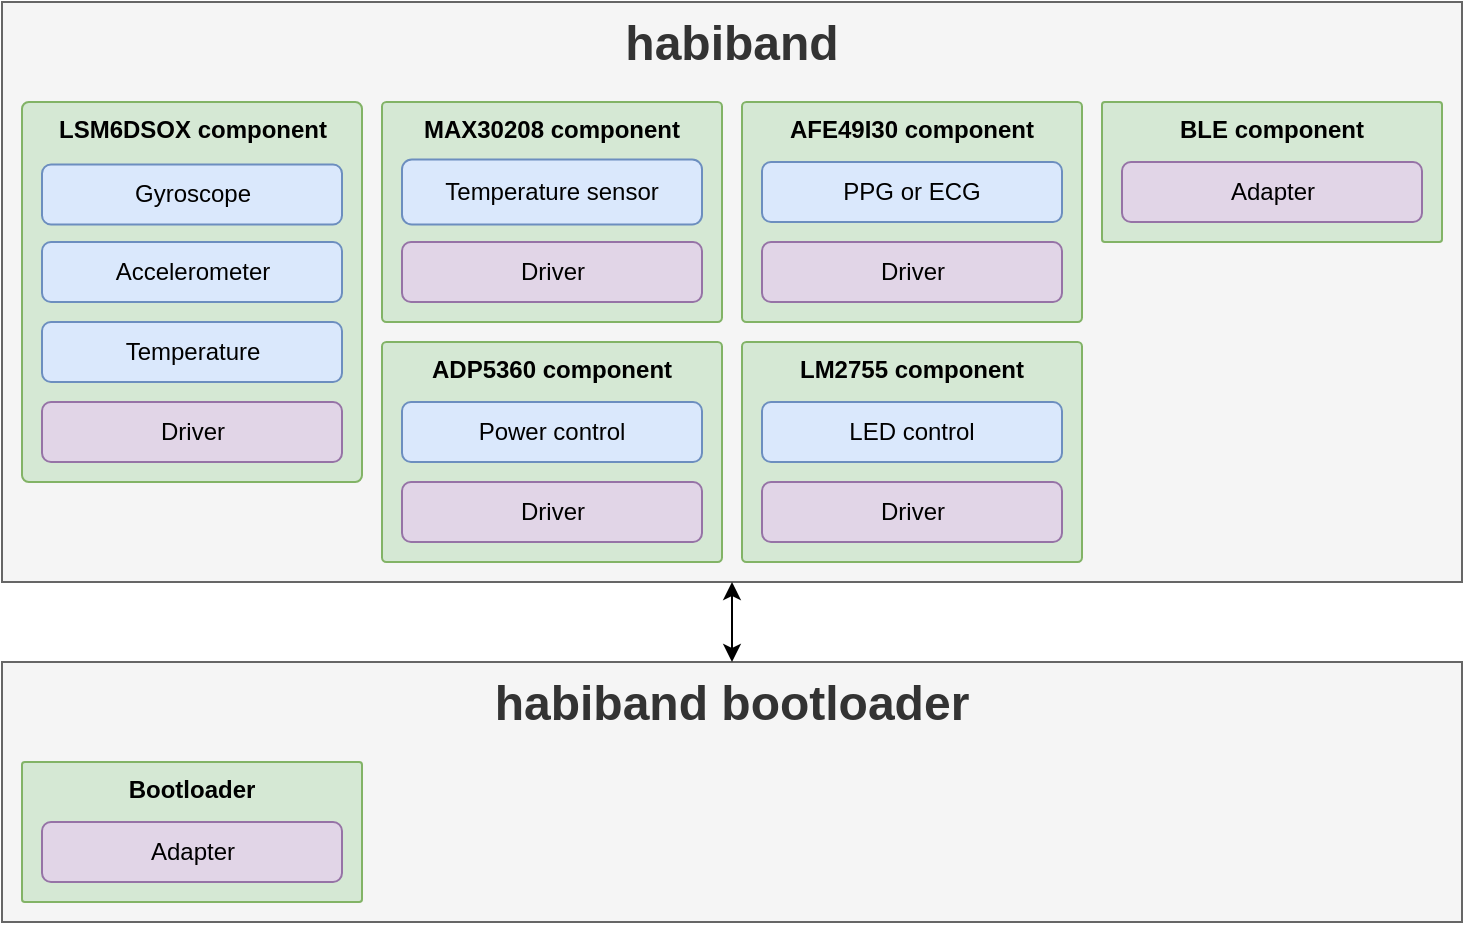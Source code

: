<mxfile version="13.9.9" type="device" pages="5"><diagram id="EQhAou_zvEscubx9BsLe" name="Inclusions"><mxGraphModel dx="1185" dy="685" grid="1" gridSize="10" guides="1" tooltips="1" connect="1" arrows="1" fold="1" page="1" pageScale="1" pageWidth="1169" pageHeight="827" math="0" shadow="0"><root><mxCell id="0"/><mxCell id="1" parent="0"/><mxCell id="TrxbAc8HEOjioNqQ_eZI-1" value="&lt;font style=&quot;font-size: 24px&quot;&gt;habiband&lt;/font&gt;" style="rounded=1;whiteSpace=wrap;html=1;verticalAlign=top;fontSize=24;fontStyle=1;fillColor=#f5f5f5;strokeColor=#666666;fontColor=#333333;arcSize=0;" parent="1" vertex="1"><mxGeometry width="730" height="290" as="geometry"/></mxCell><mxCell id="TrxbAc8HEOjioNqQ_eZI-2" value="MAX30208 component" style="rounded=1;whiteSpace=wrap;html=1;verticalAlign=top;fontStyle=1;fillColor=#d5e8d4;strokeColor=#82b366;arcSize=2;" parent="1" vertex="1"><mxGeometry x="190" y="50" width="170" height="110" as="geometry"/></mxCell><mxCell id="TrxbAc8HEOjioNqQ_eZI-3" value="LSM6DSOX component" style="rounded=1;html=1;verticalAlign=top;fontStyle=1;fillColor=#d5e8d4;strokeColor=#82b366;arcSize=2;" parent="1" vertex="1"><mxGeometry x="10" y="50" width="170" height="190" as="geometry"/></mxCell><mxCell id="TrxbAc8HEOjioNqQ_eZI-4" value="AFE49I30 component" style="rounded=1;whiteSpace=wrap;html=1;verticalAlign=top;fontStyle=1;fillColor=#d5e8d4;strokeColor=#82b366;arcSize=2;" parent="1" vertex="1"><mxGeometry x="370" y="50" width="170" height="110" as="geometry"/></mxCell><mxCell id="TrxbAc8HEOjioNqQ_eZI-5" value="ADP5360 component" style="rounded=1;whiteSpace=wrap;html=1;verticalAlign=top;fontStyle=1;fillColor=#d5e8d4;strokeColor=#82b366;arcSize=2;" parent="1" vertex="1"><mxGeometry x="190" y="170" width="170" height="110" as="geometry"/></mxCell><mxCell id="TrxbAc8HEOjioNqQ_eZI-6" value="LM2755 component" style="rounded=1;whiteSpace=wrap;html=1;verticalAlign=top;fontStyle=1;fillColor=#d5e8d4;strokeColor=#82b366;arcSize=2;" parent="1" vertex="1"><mxGeometry x="370" y="170" width="170" height="110" as="geometry"/></mxCell><mxCell id="TrxbAc8HEOjioNqQ_eZI-7" value="BLE component" style="rounded=1;whiteSpace=wrap;html=1;fontSize=12;verticalAlign=top;fontStyle=1;fillColor=#d5e8d4;strokeColor=#82b366;arcSize=2;" parent="1" vertex="1"><mxGeometry x="550" y="50" width="170" height="70" as="geometry"/></mxCell><mxCell id="TrxbAc8HEOjioNqQ_eZI-9" value="Gyroscope" style="rounded=1;html=1;fontSize=12;fillColor=#dae8fc;strokeColor=#6c8ebf;" parent="1" vertex="1"><mxGeometry x="20" y="81.25" width="150" height="30" as="geometry"/></mxCell><mxCell id="TrxbAc8HEOjioNqQ_eZI-10" value="Accelerometer" style="rounded=1;html=1;fontSize=12;fillColor=#dae8fc;strokeColor=#6c8ebf;" parent="1" vertex="1"><mxGeometry x="20" y="120" width="150" height="30" as="geometry"/></mxCell><mxCell id="TrxbAc8HEOjioNqQ_eZI-11" value="Temperature" style="rounded=1;html=1;fontSize=12;fillColor=#dae8fc;strokeColor=#6c8ebf;" parent="1" vertex="1"><mxGeometry x="20" y="160" width="150" height="30" as="geometry"/></mxCell><mxCell id="TrxbAc8HEOjioNqQ_eZI-8" value="Temperature sensor" style="rounded=1;whiteSpace=wrap;html=1;fontSize=12;horizontal=1;fillColor=#dae8fc;strokeColor=#6c8ebf;" parent="1" vertex="1"><mxGeometry x="200" y="78.75" width="150" height="32.5" as="geometry"/></mxCell><mxCell id="TrxbAc8HEOjioNqQ_eZI-12" value="Power control" style="rounded=1;whiteSpace=wrap;html=1;fontSize=12;fillColor=#dae8fc;strokeColor=#6c8ebf;" parent="1" vertex="1"><mxGeometry x="200" y="200" width="150" height="30" as="geometry"/></mxCell><mxCell id="TrxbAc8HEOjioNqQ_eZI-14" value="PPG or ECG" style="rounded=1;whiteSpace=wrap;html=1;fontSize=12;fillColor=#dae8fc;strokeColor=#6c8ebf;" parent="1" vertex="1"><mxGeometry x="380" y="80" width="150" height="30" as="geometry"/></mxCell><mxCell id="TrxbAc8HEOjioNqQ_eZI-15" value="LED control" style="rounded=1;whiteSpace=wrap;html=1;fontSize=12;fillColor=#dae8fc;strokeColor=#6c8ebf;" parent="1" vertex="1"><mxGeometry x="380" y="200" width="150" height="30" as="geometry"/></mxCell><mxCell id="BfcKoH0zEWyNZIooMWyc-3" value="&lt;font style=&quot;font-size: 24px&quot;&gt;habiband bootloader&lt;/font&gt;" style="rounded=1;whiteSpace=wrap;html=1;verticalAlign=top;fontSize=24;fontStyle=1;fillColor=#f5f5f5;strokeColor=#666666;fontColor=#333333;arcSize=0;" vertex="1" parent="1"><mxGeometry y="330" width="730" height="130" as="geometry"/></mxCell><mxCell id="BfcKoH0zEWyNZIooMWyc-4" value="Bootloader" style="rounded=1;whiteSpace=wrap;html=1;fontSize=12;verticalAlign=top;fontStyle=1;fillColor=#d5e8d4;strokeColor=#82b366;arcSize=2;" vertex="1" parent="1"><mxGeometry x="10" y="380" width="170" height="70" as="geometry"/></mxCell><mxCell id="BfcKoH0zEWyNZIooMWyc-5" value="" style="endArrow=classic;startArrow=classic;html=1;entryX=0.5;entryY=1;entryDx=0;entryDy=0;exitX=0.5;exitY=0;exitDx=0;exitDy=0;" edge="1" parent="1" source="BfcKoH0zEWyNZIooMWyc-3" target="TrxbAc8HEOjioNqQ_eZI-1"><mxGeometry width="50" height="50" relative="1" as="geometry"><mxPoint x="300" y="380" as="sourcePoint"/><mxPoint x="350" y="330" as="targetPoint"/></mxGeometry></mxCell><mxCell id="BfcKoH0zEWyNZIooMWyc-6" value="Adapter" style="rounded=1;html=1;fontSize=12;fillColor=#e1d5e7;strokeColor=#9673a6;" vertex="1" parent="1"><mxGeometry x="20" y="410" width="150" height="30" as="geometry"/></mxCell><mxCell id="BfcKoH0zEWyNZIooMWyc-7" value="Adapter" style="rounded=1;html=1;fontSize=12;fillColor=#e1d5e7;strokeColor=#9673a6;" vertex="1" parent="1"><mxGeometry x="560" y="80" width="150" height="30" as="geometry"/></mxCell><mxCell id="Qny6IBiRahMdGJeAYD3I-1" value="Driver" style="rounded=1;html=1;fontSize=12;fillColor=#e1d5e7;strokeColor=#9673a6;" vertex="1" parent="1"><mxGeometry x="20" y="200" width="150" height="30" as="geometry"/></mxCell><mxCell id="Qny6IBiRahMdGJeAYD3I-2" value="Driver" style="rounded=1;html=1;fontSize=12;fillColor=#e1d5e7;strokeColor=#9673a6;" vertex="1" parent="1"><mxGeometry x="200" y="120" width="150" height="30" as="geometry"/></mxCell><mxCell id="Qny6IBiRahMdGJeAYD3I-3" value="Driver" style="rounded=1;html=1;fontSize=12;fillColor=#e1d5e7;strokeColor=#9673a6;" vertex="1" parent="1"><mxGeometry x="200" y="240" width="150" height="30" as="geometry"/></mxCell><mxCell id="Qny6IBiRahMdGJeAYD3I-4" value="Driver" style="rounded=1;html=1;fontSize=12;fillColor=#e1d5e7;strokeColor=#9673a6;" vertex="1" parent="1"><mxGeometry x="380" y="120" width="150" height="30" as="geometry"/></mxCell><mxCell id="Qny6IBiRahMdGJeAYD3I-5" value="Driver" style="rounded=1;html=1;fontSize=12;fillColor=#e1d5e7;strokeColor=#9673a6;" vertex="1" parent="1"><mxGeometry x="380" y="240" width="150" height="30" as="geometry"/></mxCell></root></mxGraphModel></diagram><diagram id="BFEbINhPyhzCJNSYGSCu" name="Initialization"><mxGraphModel dx="981" dy="567" grid="1" gridSize="10" guides="1" tooltips="1" connect="1" arrows="1" fold="1" page="1" pageScale="1" pageWidth="1169" pageHeight="827" math="0" shadow="0"><root><mxCell id="pI5GYyRt-0rsqnEnmyeA-0"/><mxCell id="pI5GYyRt-0rsqnEnmyeA-1" parent="pI5GYyRt-0rsqnEnmyeA-0"/><mxCell id="n9nSJgkzZH6zYFyHAoz7-0" value="Habiband Componen initialization" style="rounded=1;whiteSpace=wrap;verticalAlign=top;fontSize=24;fontStyle=1;fillColor=#f5f5f5;strokeColor=#666666;fontColor=#333333;arcSize=0;" vertex="1" parent="pI5GYyRt-0rsqnEnmyeA-1"><mxGeometry width="440" height="790" as="geometry"/></mxCell><mxCell id="n9nSJgkzZH6zYFyHAoz7-1" value="Habiband Initialization&lt;div style=&quot;padding: 0px; margin: 0px; font-size: 18px;&quot;&gt;&lt;br style=&quot;padding: 0px; margin: 0px; font-size: 18px;&quot;&gt;&lt;/div&gt;" style="rounded=1;whiteSpace=wrap;html=1;verticalAlign=top;fontSize=18;fontStyle=1;fillColor=#d5e8d4;strokeColor=#82b366;arcSize=0;" vertex="1" parent="pI5GYyRt-0rsqnEnmyeA-1"><mxGeometry x="10" y="160" width="420" height="620" as="geometry"/></mxCell><mxCell id="n9nSJgkzZH6zYFyHAoz7-13" value="int HabibandComponentInit(void* parent)" style="rounded=1;whiteSpace=wrap;fontSize=12;strokeColor=#6c8ebf;fillColor=none;dashed=1;" vertex="1" parent="pI5GYyRt-0rsqnEnmyeA-1"><mxGeometry x="30" y="50" width="380" height="20" as="geometry"/></mxCell><mxCell id="n9nSJgkzZH6zYFyHAoz7-14" value="BLE Adapter initialization" style="rounded=1;whiteSpace=wrap;absoluteArcSize=0;arcSize=2;strokeWidth=1;fillColor=#d5e8d4;fontSize=18;verticalAlign=top;fontStyle=1;strokeColor=#82B366;" vertex="1" parent="pI5GYyRt-0rsqnEnmyeA-1"><mxGeometry x="10" y="80" width="420" height="70" as="geometry"/></mxCell><mxCell id="n9nSJgkzZH6zYFyHAoz7-4" value="xResult Habiband_BLEAdapterInit(HabibandT* device)" style="rounded=1;whiteSpace=wrap;fontSize=12;strokeColor=#6c8ebf;fillColor=none;dashed=1;" vertex="1" parent="pI5GYyRt-0rsqnEnmyeA-1"><mxGeometry x="30" y="120" width="380" height="20" as="geometry"/></mxCell><mxCell id="n9nSJgkzZH6zYFyHAoz7-15" value="MAX30208 Initialization" style="rounded=1;whiteSpace=wrap;absoluteArcSize=0;arcSize=2;strokeWidth=1;fillColor=#f8cecc;fontSize=16;verticalAlign=top;fontStyle=1;strokeColor=#b85450;" vertex="1" parent="pI5GYyRt-0rsqnEnmyeA-1"><mxGeometry x="20" y="230" width="400" height="100" as="geometry"/></mxCell><mxCell id="n9nSJgkzZH6zYFyHAoz7-16" value="Low-level Adapter Initialization" style="rounded=1;whiteSpace=wrap;absoluteArcSize=0;arcSize=2;strokeWidth=1;fillColor=#fff2cc;fontSize=16;verticalAlign=middle;fontStyle=0;strokeColor=#d6b656;" vertex="1" parent="pI5GYyRt-0rsqnEnmyeA-1"><mxGeometry x="30" y="260" width="380" height="30" as="geometry"/></mxCell><mxCell id="n9nSJgkzZH6zYFyHAoz7-17" value="Control Initialization" style="rounded=1;whiteSpace=wrap;absoluteArcSize=0;arcSize=2;strokeWidth=1;fillColor=#fff2cc;fontSize=16;verticalAlign=middle;fontStyle=0;strokeColor=#d6b656;" vertex="1" parent="pI5GYyRt-0rsqnEnmyeA-1"><mxGeometry x="30" y="290" width="380" height="30" as="geometry"/></mxCell><mxCell id="n9nSJgkzZH6zYFyHAoz7-18" value="xResult HabibandInit(HabibandT* device, void* parent)" style="rounded=1;whiteSpace=wrap;fontSize=12;strokeColor=#6c8ebf;fillColor=none;dashed=1;" vertex="1" parent="pI5GYyRt-0rsqnEnmyeA-1"><mxGeometry x="30" y="200" width="380" height="20" as="geometry"/></mxCell><mxCell id="n9nSJgkzZH6zYFyHAoz7-19" value="LSM6DSOX Initialization" style="rounded=1;whiteSpace=wrap;absoluteArcSize=0;arcSize=2;strokeWidth=1;fillColor=#f8cecc;fontSize=16;verticalAlign=top;fontStyle=1;strokeColor=#b85450;" vertex="1" parent="pI5GYyRt-0rsqnEnmyeA-1"><mxGeometry x="20" y="340" width="400" height="100" as="geometry"/></mxCell><mxCell id="n9nSJgkzZH6zYFyHAoz7-20" value="Low-level Adapter Initialization" style="rounded=1;whiteSpace=wrap;absoluteArcSize=0;arcSize=2;strokeWidth=1;fillColor=#fff2cc;fontSize=16;verticalAlign=middle;fontStyle=0;strokeColor=#d6b656;" vertex="1" parent="pI5GYyRt-0rsqnEnmyeA-1"><mxGeometry x="30" y="374" width="380" height="30" as="geometry"/></mxCell><mxCell id="n9nSJgkzZH6zYFyHAoz7-21" value="Control Initialization" style="rounded=1;whiteSpace=wrap;absoluteArcSize=0;arcSize=2;strokeWidth=1;fillColor=#fff2cc;fontSize=16;verticalAlign=middle;fontStyle=0;strokeColor=#d6b656;" vertex="1" parent="pI5GYyRt-0rsqnEnmyeA-1"><mxGeometry x="30" y="404" width="380" height="30" as="geometry"/></mxCell><mxCell id="n9nSJgkzZH6zYFyHAoz7-22" value="AFE49I30 Initialization" style="rounded=1;whiteSpace=wrap;absoluteArcSize=0;arcSize=2;strokeWidth=1;fillColor=#f8cecc;fontSize=16;verticalAlign=top;fontStyle=1;strokeColor=#b85450;" vertex="1" parent="pI5GYyRt-0rsqnEnmyeA-1"><mxGeometry x="20" y="450" width="400" height="100" as="geometry"/></mxCell><mxCell id="n9nSJgkzZH6zYFyHAoz7-23" value="Low-level Adapter Initialization" style="rounded=1;whiteSpace=wrap;absoluteArcSize=0;arcSize=2;strokeWidth=1;fillColor=#fff2cc;fontSize=16;verticalAlign=middle;fontStyle=0;strokeColor=#d6b656;" vertex="1" parent="pI5GYyRt-0rsqnEnmyeA-1"><mxGeometry x="30" y="480" width="380" height="30" as="geometry"/></mxCell><mxCell id="n9nSJgkzZH6zYFyHAoz7-24" value="Control Initialization" style="rounded=1;whiteSpace=wrap;absoluteArcSize=0;arcSize=2;strokeWidth=1;fillColor=#fff2cc;fontSize=16;verticalAlign=middle;fontStyle=0;strokeColor=#d6b656;" vertex="1" parent="pI5GYyRt-0rsqnEnmyeA-1"><mxGeometry x="30" y="510" width="380" height="30" as="geometry"/></mxCell><mxCell id="n9nSJgkzZH6zYFyHAoz7-25" value="ADP5360 Initialization" style="rounded=1;whiteSpace=wrap;absoluteArcSize=0;arcSize=2;strokeWidth=1;fillColor=#f8cecc;fontSize=16;verticalAlign=top;fontStyle=1;strokeColor=#b85450;" vertex="1" parent="pI5GYyRt-0rsqnEnmyeA-1"><mxGeometry x="20" y="560" width="400" height="100" as="geometry"/></mxCell><mxCell id="n9nSJgkzZH6zYFyHAoz7-26" value="Low-level Adapter Initialization" style="rounded=1;whiteSpace=wrap;absoluteArcSize=0;arcSize=2;strokeWidth=1;fillColor=#fff2cc;fontSize=16;verticalAlign=middle;fontStyle=0;strokeColor=#d6b656;" vertex="1" parent="pI5GYyRt-0rsqnEnmyeA-1"><mxGeometry x="30" y="590" width="380" height="30" as="geometry"/></mxCell><mxCell id="n9nSJgkzZH6zYFyHAoz7-27" value="Control Initialization" style="rounded=1;whiteSpace=wrap;absoluteArcSize=0;arcSize=2;strokeWidth=1;fillColor=#fff2cc;fontSize=16;verticalAlign=middle;fontStyle=0;strokeColor=#d6b656;" vertex="1" parent="pI5GYyRt-0rsqnEnmyeA-1"><mxGeometry x="30" y="620" width="380" height="30" as="geometry"/></mxCell><mxCell id="n9nSJgkzZH6zYFyHAoz7-28" value="LM2755 Initialization" style="rounded=1;whiteSpace=wrap;absoluteArcSize=0;arcSize=2;strokeWidth=1;fillColor=#f8cecc;fontSize=16;verticalAlign=top;fontStyle=1;strokeColor=#b85450;" vertex="1" parent="pI5GYyRt-0rsqnEnmyeA-1"><mxGeometry x="20" y="670" width="400" height="100" as="geometry"/></mxCell><mxCell id="n9nSJgkzZH6zYFyHAoz7-29" value="Low-level Adapter Initialization" style="rounded=1;whiteSpace=wrap;absoluteArcSize=0;arcSize=2;strokeWidth=1;fillColor=#fff2cc;fontSize=16;verticalAlign=middle;fontStyle=0;strokeColor=#d6b656;" vertex="1" parent="pI5GYyRt-0rsqnEnmyeA-1"><mxGeometry x="30" y="700" width="380" height="30" as="geometry"/></mxCell><mxCell id="n9nSJgkzZH6zYFyHAoz7-30" value="Control Initialization" style="rounded=1;whiteSpace=wrap;absoluteArcSize=0;arcSize=2;strokeWidth=1;fillColor=#fff2cc;fontSize=16;verticalAlign=middle;fontStyle=0;strokeColor=#d6b656;" vertex="1" parent="pI5GYyRt-0rsqnEnmyeA-1"><mxGeometry x="30" y="730" width="380" height="30" as="geometry"/></mxCell></root></mxGraphModel></diagram><diagram id="vYHgO2seJ-K-NGCn3DyM" name="TimeSynchronization"><mxGraphModel dx="1185" dy="685" grid="1" gridSize="10" guides="1" tooltips="1" connect="1" arrows="1" fold="1" page="1" pageScale="1" pageWidth="1169" pageHeight="827" math="0" shadow="0"><root><mxCell id="-DscDM8X-l1VCGsqnX79-0"/><mxCell id="-DscDM8X-l1VCGsqnX79-1" parent="-DscDM8X-l1VCGsqnX79-0"/><mxCell id="RZpvFIVgbc5b1sEnGKSv-17" value="Habiband Component time synchronization" style="rounded=1;whiteSpace=wrap;verticalAlign=top;fontSize=24;fontStyle=1;fillColor=#f5f5f5;strokeColor=#666666;fontColor=#333333;arcSize=0;" vertex="1" parent="-DscDM8X-l1VCGsqnX79-1"><mxGeometry width="440" height="640" as="geometry"/></mxCell><mxCell id="ITIawHDtwVVRQHieZQx2-0" value="Habiband Time synchronization&lt;div style=&quot;padding: 0px; margin: 0px; font-size: 18px;&quot;&gt;&lt;br style=&quot;padding: 0px; margin: 0px; font-size: 18px;&quot;&gt;&lt;/div&gt;" style="rounded=1;whiteSpace=wrap;html=1;verticalAlign=top;fontSize=18;fontStyle=1;strokeColor=#82b366;arcSize=0;fillColor=#d5e8d4;" vertex="1" parent="-DscDM8X-l1VCGsqnX79-1"><mxGeometry x="10" y="199" width="420" height="430" as="geometry"/></mxCell><mxCell id="_69jB_KpWGC3OLzP5Rcx-0" value="MAX30208 Time synchronization" style="rounded=1;whiteSpace=wrap;absoluteArcSize=0;arcSize=2;strokeWidth=1;fillColor=#f8cecc;fontSize=16;verticalAlign=top;fontStyle=1;strokeColor=#b85450;" vertex="1" parent="-DscDM8X-l1VCGsqnX79-1"><mxGeometry x="20" y="279" width="400" height="60" as="geometry"/></mxCell><mxCell id="_69jB_KpWGC3OLzP5Rcx-1" value="void MAX30208_TimeSynchronization(MAX30208_ControlT* device)" style="rounded=1;whiteSpace=wrap;fontSize=12;strokeColor=#6c8ebf;fillColor=none;dashed=1;" vertex="1" parent="-DscDM8X-l1VCGsqnX79-1"><mxGeometry x="25" y="309" width="390" height="22.5" as="geometry"/></mxCell><mxCell id="RZpvFIVgbc5b1sEnGKSv-0" value="void HabibandTimeSynchronization(HabibandT* device)" style="rounded=1;whiteSpace=wrap;fontSize=12;strokeColor=#6c8ebf;fillColor=none;dashed=1;" vertex="1" parent="-DscDM8X-l1VCGsqnX79-1"><mxGeometry x="40" y="239" width="360" height="30" as="geometry"/></mxCell><mxCell id="RZpvFIVgbc5b1sEnGKSv-9" value="LSM6DSOX Time synchronization" style="rounded=1;whiteSpace=wrap;absoluteArcSize=0;arcSize=2;strokeWidth=1;fillColor=#f8cecc;fontSize=16;verticalAlign=top;fontStyle=1;strokeColor=#b85450;" vertex="1" parent="-DscDM8X-l1VCGsqnX79-1"><mxGeometry x="20" y="349" width="400" height="60" as="geometry"/></mxCell><mxCell id="RZpvFIVgbc5b1sEnGKSv-10" value="void LSM6DSOX_ControlHandler(LSM6DSOX_ControlT* device)" style="rounded=1;whiteSpace=wrap;fontSize=12;strokeColor=#6c8ebf;fillColor=none;dashed=1;" vertex="1" parent="-DscDM8X-l1VCGsqnX79-1"><mxGeometry x="25" y="379" width="390" height="22.5" as="geometry"/></mxCell><mxCell id="RZpvFIVgbc5b1sEnGKSv-11" value="AFE49I30 Time synchronization" style="rounded=1;whiteSpace=wrap;absoluteArcSize=0;arcSize=2;strokeWidth=1;fillColor=#f8cecc;fontSize=16;verticalAlign=top;fontStyle=1;strokeColor=#b85450;" vertex="1" parent="-DscDM8X-l1VCGsqnX79-1"><mxGeometry x="20" y="419" width="400" height="60" as="geometry"/></mxCell><mxCell id="RZpvFIVgbc5b1sEnGKSv-12" value="void AFE49I30_ControlHandler(AFE49I30_ControlT* device)" style="rounded=1;whiteSpace=wrap;fontSize=12;strokeColor=#6c8ebf;fillColor=none;dashed=1;" vertex="1" parent="-DscDM8X-l1VCGsqnX79-1"><mxGeometry x="25" y="449" width="390" height="22.5" as="geometry"/></mxCell><mxCell id="RZpvFIVgbc5b1sEnGKSv-13" value="ADP5360 Time synchronization" style="rounded=1;whiteSpace=wrap;absoluteArcSize=0;arcSize=2;strokeWidth=1;fillColor=#f8cecc;fontSize=16;verticalAlign=top;fontStyle=1;strokeColor=#b85450;" vertex="1" parent="-DscDM8X-l1VCGsqnX79-1"><mxGeometry x="20" y="489" width="400" height="60" as="geometry"/></mxCell><mxCell id="RZpvFIVgbc5b1sEnGKSv-14" value="void ADP5360_ControlHandler(ADP5360_ControlT* device)" style="rounded=1;whiteSpace=wrap;fontSize=12;strokeColor=#6c8ebf;fillColor=none;dashed=1;" vertex="1" parent="-DscDM8X-l1VCGsqnX79-1"><mxGeometry x="25" y="519" width="390" height="22.5" as="geometry"/></mxCell><mxCell id="RZpvFIVgbc5b1sEnGKSv-15" value="LM2755 Time synchronization" style="rounded=1;whiteSpace=wrap;absoluteArcSize=0;arcSize=2;strokeWidth=1;fillColor=#f8cecc;fontSize=16;verticalAlign=top;fontStyle=1;strokeColor=#b85450;" vertex="1" parent="-DscDM8X-l1VCGsqnX79-1"><mxGeometry x="20" y="559" width="400" height="60" as="geometry"/></mxCell><mxCell id="RZpvFIVgbc5b1sEnGKSv-16" value="void LM2755_ControlHandler(LM2755_ControlT* device)" style="rounded=1;whiteSpace=wrap;fontSize=12;strokeColor=#6c8ebf;fillColor=none;dashed=1;" vertex="1" parent="-DscDM8X-l1VCGsqnX79-1"><mxGeometry x="25" y="589" width="390" height="22.5" as="geometry"/></mxCell><mxCell id="RZpvFIVgbc5b1sEnGKSv-18" value="HabibandComponentTimeSynchronization()" style="rounded=1;whiteSpace=wrap;fontSize=12;strokeColor=#6c8ebf;fillColor=none;dashed=1;" vertex="1" parent="-DscDM8X-l1VCGsqnX79-1"><mxGeometry x="40" y="71" width="360" height="30" as="geometry"/></mxCell><mxCell id="q3fXWmvm7zLrZZdMSO0a-0" value="Habiband Bootloader Time synchronization&#10;" style="rounded=1;whiteSpace=wrap;verticalAlign=top;fontSize=18;fontStyle=1;strokeColor=#82b366;arcSize=0;fillColor=#d5e8d4;" vertex="1" parent="-DscDM8X-l1VCGsqnX79-1"><mxGeometry x="10" y="110" width="420" height="80" as="geometry"/></mxCell><mxCell id="q3fXWmvm7zLrZZdMSO0a-1" value="void HabibandBootloaderTimeSynchronization()" style="rounded=1;whiteSpace=wrap;fontSize=12;strokeColor=#6c8ebf;fillColor=none;dashed=1;" vertex="1" parent="-DscDM8X-l1VCGsqnX79-1"><mxGeometry x="40" y="150" width="360" height="30" as="geometry"/></mxCell></root></mxGraphModel></diagram><diagram id="N70ODrt7mdhacHgxSZB0" name="Handler"><mxGraphModel dx="981" dy="567" grid="1" gridSize="10" guides="1" tooltips="1" connect="1" arrows="1" fold="1" page="1" pageScale="1" pageWidth="1169" pageHeight="827" math="0" shadow="0"><root><mxCell id="Uj33kiXVQZHujVarAq8T-0"/><mxCell id="Uj33kiXVQZHujVarAq8T-1" parent="Uj33kiXVQZHujVarAq8T-0"/><mxCell id="O2qgrwM-RpmkmSRJ2ljx-0" value="Habiband Component handler" style="rounded=1;whiteSpace=wrap;verticalAlign=top;fontSize=24;fontStyle=1;fillColor=#f5f5f5;strokeColor=#666666;fontColor=#333333;arcSize=0;" vertex="1" parent="Uj33kiXVQZHujVarAq8T-1"><mxGeometry width="440" height="690" as="geometry"/></mxCell><mxCell id="O2qgrwM-RpmkmSRJ2ljx-1" value="Habiband Handler&lt;div style=&quot;padding: 0px; margin: 0px; font-size: 18px;&quot;&gt;&lt;br style=&quot;padding: 0px; margin: 0px; font-size: 18px;&quot;&gt;&lt;/div&gt;" style="rounded=1;whiteSpace=wrap;html=1;verticalAlign=top;fontSize=18;fontStyle=1;fillColor=#d5e8d4;strokeColor=#82b366;arcSize=0;" vertex="1" parent="Uj33kiXVQZHujVarAq8T-1"><mxGeometry x="10" y="180" width="420" height="500" as="geometry"/></mxCell><mxCell id="O2qgrwM-RpmkmSRJ2ljx-2" value="MAX30208 Handler" style="rounded=1;whiteSpace=wrap;absoluteArcSize=0;arcSize=2;strokeWidth=1;fillColor=#f8cecc;fontSize=16;verticalAlign=top;fontStyle=1;strokeColor=#b85450;" vertex="1" parent="Uj33kiXVQZHujVarAq8T-1"><mxGeometry x="20" y="260" width="400" height="60" as="geometry"/></mxCell><mxCell id="O2qgrwM-RpmkmSRJ2ljx-3" value="void MAX30208_ControlHandler(MAX30208_ControlT* device)" style="rounded=1;whiteSpace=wrap;fontSize=12;strokeColor=#6c8ebf;fillColor=none;dashed=1;" vertex="1" parent="Uj33kiXVQZHujVarAq8T-1"><mxGeometry x="25" y="290" width="390" height="22.5" as="geometry"/></mxCell><mxCell id="O2qgrwM-RpmkmSRJ2ljx-4" value="void HabibandControlHandler(HabibandT* device)" style="rounded=1;whiteSpace=wrap;fontSize=12;strokeColor=#6c8ebf;fillColor=none;dashed=1;" vertex="1" parent="Uj33kiXVQZHujVarAq8T-1"><mxGeometry x="40" y="220" width="360" height="30" as="geometry"/></mxCell><mxCell id="O2qgrwM-RpmkmSRJ2ljx-5" value="LSM6DSOX Handler" style="rounded=1;whiteSpace=wrap;absoluteArcSize=0;arcSize=2;strokeWidth=1;fillColor=#f8cecc;fontSize=16;verticalAlign=top;fontStyle=1;strokeColor=#b85450;" vertex="1" parent="Uj33kiXVQZHujVarAq8T-1"><mxGeometry x="20" y="330" width="400" height="60" as="geometry"/></mxCell><mxCell id="O2qgrwM-RpmkmSRJ2ljx-6" value="void LSM6DSOX_ControlHandler(LSM6DSOX_ControlT* device)" style="rounded=1;whiteSpace=wrap;fontSize=12;strokeColor=#6c8ebf;fillColor=none;dashed=1;" vertex="1" parent="Uj33kiXVQZHujVarAq8T-1"><mxGeometry x="25" y="360" width="390" height="22.5" as="geometry"/></mxCell><mxCell id="O2qgrwM-RpmkmSRJ2ljx-7" value="AFE49I30 Handler" style="rounded=1;whiteSpace=wrap;absoluteArcSize=0;arcSize=2;strokeWidth=1;fillColor=#f8cecc;fontSize=16;verticalAlign=top;fontStyle=1;strokeColor=#b85450;" vertex="1" parent="Uj33kiXVQZHujVarAq8T-1"><mxGeometry x="20" y="400" width="400" height="60" as="geometry"/></mxCell><mxCell id="O2qgrwM-RpmkmSRJ2ljx-8" value="void AFE49I30_ControlHandler(AFE49I30_ControlT* device)" style="rounded=1;whiteSpace=wrap;fontSize=12;strokeColor=#6c8ebf;fillColor=none;dashed=1;" vertex="1" parent="Uj33kiXVQZHujVarAq8T-1"><mxGeometry x="25" y="430" width="390" height="22.5" as="geometry"/></mxCell><mxCell id="O2qgrwM-RpmkmSRJ2ljx-9" value="ADP5360 Handler" style="rounded=1;whiteSpace=wrap;absoluteArcSize=0;arcSize=2;strokeWidth=1;fillColor=#f8cecc;fontSize=16;verticalAlign=top;fontStyle=1;strokeColor=#b85450;" vertex="1" parent="Uj33kiXVQZHujVarAq8T-1"><mxGeometry x="20" y="470" width="400" height="60" as="geometry"/></mxCell><mxCell id="O2qgrwM-RpmkmSRJ2ljx-10" value="void ADP5360_ControlHandler(ADP5360_ControlT* device)" style="rounded=1;whiteSpace=wrap;fontSize=12;strokeColor=#6c8ebf;fillColor=none;dashed=1;" vertex="1" parent="Uj33kiXVQZHujVarAq8T-1"><mxGeometry x="25" y="500" width="390" height="22.5" as="geometry"/></mxCell><mxCell id="O2qgrwM-RpmkmSRJ2ljx-11" value="LM2755 Handler" style="rounded=1;whiteSpace=wrap;absoluteArcSize=0;arcSize=2;strokeWidth=1;fillColor=#f8cecc;fontSize=16;verticalAlign=top;fontStyle=1;strokeColor=#b85450;" vertex="1" parent="Uj33kiXVQZHujVarAq8T-1"><mxGeometry x="20" y="540" width="400" height="60" as="geometry"/></mxCell><mxCell id="O2qgrwM-RpmkmSRJ2ljx-12" value="void LM2755_ControlHandler(LM2755_ControlT* device)" style="rounded=1;whiteSpace=wrap;fontSize=12;strokeColor=#6c8ebf;fillColor=none;dashed=1;" vertex="1" parent="Uj33kiXVQZHujVarAq8T-1"><mxGeometry x="25" y="570" width="390" height="22.5" as="geometry"/></mxCell><mxCell id="O2qgrwM-RpmkmSRJ2ljx-13" value="void HabibandComponentHandler()" style="rounded=1;whiteSpace=wrap;fontSize=12;strokeColor=#6c8ebf;fillColor=none;dashed=1;" vertex="1" parent="Uj33kiXVQZHujVarAq8T-1"><mxGeometry x="40" y="50" width="360" height="30" as="geometry"/></mxCell><mxCell id="O2qgrwM-RpmkmSRJ2ljx-14" value="BLE Handler" style="rounded=1;whiteSpace=wrap;absoluteArcSize=0;arcSize=2;strokeWidth=1;fillColor=#f8cecc;fontSize=16;verticalAlign=top;fontStyle=1;strokeColor=#b85450;" vertex="1" parent="Uj33kiXVQZHujVarAq8T-1"><mxGeometry x="20" y="610" width="400" height="60" as="geometry"/></mxCell><mxCell id="O2qgrwM-RpmkmSRJ2ljx-15" value="void HabibandBLEHandler(HabibandT* device)" style="rounded=1;whiteSpace=wrap;fontSize=12;strokeColor=#6c8ebf;fillColor=none;dashed=1;" vertex="1" parent="Uj33kiXVQZHujVarAq8T-1"><mxGeometry x="25" y="640" width="390" height="22.5" as="geometry"/></mxCell><mxCell id="qFiJj5eZJCWXtVPERVGV-0" value="Habiband Bootloader Handler&#10;" style="rounded=1;whiteSpace=wrap;verticalAlign=top;fontSize=18;fontStyle=1;strokeColor=#82b366;arcSize=0;fillColor=#d5e8d4;" vertex="1" parent="Uj33kiXVQZHujVarAq8T-1"><mxGeometry x="10" y="90" width="420" height="80" as="geometry"/></mxCell><mxCell id="qFiJj5eZJCWXtVPERVGV-1" value="void HabibandBootloaderHandler()" style="rounded=1;whiteSpace=wrap;fontSize=12;strokeColor=#6c8ebf;fillColor=none;dashed=1;" vertex="1" parent="Uj33kiXVQZHujVarAq8T-1"><mxGeometry x="40" y="130" width="360" height="30" as="geometry"/></mxCell></root></mxGraphModel></diagram><diagram id="yYXvWDxNJOwmQidebF7R" name="Initialization 1"><mxGraphModel dx="1422" dy="822" grid="1" gridSize="10" guides="1" tooltips="1" connect="1" arrows="1" fold="1" page="1" pageScale="1" pageWidth="1169" pageHeight="827" math="0" shadow="0"><root><mxCell id="-fupUcQW7g4_xJBtgpxn-0"/><mxCell id="-fupUcQW7g4_xJBtgpxn-1" parent="-fupUcQW7g4_xJBtgpxn-0"/><mxCell id="8qP7MNG72ZWrKbyeq5z4-0" value="&lt;b&gt;&lt;i&gt;STM32WB55&lt;/i&gt;&lt;/b&gt;" style="rounded=1;whiteSpace=wrap;html=1;labelBackgroundColor=none;strokeColor=#000000;fontSize=24;arcSize=1;verticalAlign=top;fontStyle=4" vertex="1" parent="-fupUcQW7g4_xJBtgpxn-1"><mxGeometry x="40" y="75" width="1110" height="1560" as="geometry"/></mxCell><mxCell id="8qP7MNG72ZWrKbyeq5z4-1" value="&lt;font style=&quot;font-size: 24px;&quot;&gt;habiband component&lt;/font&gt;" style="rounded=1;whiteSpace=wrap;html=1;verticalAlign=top;fontSize=24;fontStyle=1;fillColor=#f5f5f5;strokeColor=#666666;fontColor=#333333;arcSize=1;" vertex="1" parent="-fupUcQW7g4_xJBtgpxn-1"><mxGeometry x="60" y="150" width="1070" height="1100" as="geometry"/></mxCell><mxCell id="8qP7MNG72ZWrKbyeq5z4-2" value="Habiband Init" style="rounded=1;whiteSpace=wrap;html=1;fontSize=18;direction=east;verticalAlign=top;fontStyle=3;labelBackgroundColor=none;fillColor=#d5e8d4;strokeColor=#82b366;arcSize=6;" vertex="1" parent="-fupUcQW7g4_xJBtgpxn-1"><mxGeometry x="690" y="200" width="110" height="1010" as="geometry"/></mxCell><mxCell id="8qP7MNG72ZWrKbyeq5z4-3" value="&lt;font style=&quot;font-size: 20px;&quot;&gt;STM32CubeMx project&lt;/font&gt;" style="rounded=1;whiteSpace=wrap;html=1;verticalAlign=bottom;fontSize=20;fontStyle=1;fillColor=#f5f5f5;strokeColor=#666666;fontColor=#333333;arcSize=3;" vertex="1" parent="-fupUcQW7g4_xJBtgpxn-1"><mxGeometry x="60" y="1270" width="770" height="350" as="geometry"/></mxCell><mxCell id="8qP7MNG72ZWrKbyeq5z4-4" value="main.c" style="rounded=1;whiteSpace=wrap;html=1;verticalAlign=bottom;fontSize=20;arcSize=6;fillColor=#d5e8d4;strokeColor=#82b366;align=left;spacingLeft=10;" vertex="1" parent="-fupUcQW7g4_xJBtgpxn-1"><mxGeometry x="70" y="1290" width="750" height="240" as="geometry"/></mxCell><mxCell id="8qP7MNG72ZWrKbyeq5z4-5" value="main()" style="rounded=1;whiteSpace=wrap;html=1;labelBackgroundColor=none;strokeColor=#9673a6;fillColor=#e1d5e7;fontSize=16;verticalAlign=bottom;align=left;spacingLeft=10;arcSize=6;" vertex="1" parent="-fupUcQW7g4_xJBtgpxn-1"><mxGeometry x="80" y="1310" width="730" height="140" as="geometry"/></mxCell><mxCell id="8qP7MNG72ZWrKbyeq5z4-6" value="stm32wbxx_it.c (IRQ)" style="rounded=1;whiteSpace=wrap;html=1;fontSize=20;verticalAlign=middle;arcSize=6;fillColor=#d5e8d4;strokeColor=#82b366;" vertex="1" parent="-fupUcQW7g4_xJBtgpxn-1"><mxGeometry x="260" y="1280" width="160" height="270" as="geometry"/></mxCell><mxCell id="8qP7MNG72ZWrKbyeq5z4-7" value="" style="verticalLabelPosition=bottom;verticalAlign=top;html=1;shape=mxgraph.basic.patternFillRect;fillStyle=diagRev;step=5;fillStrokeWidth=0.2;fillStrokeColor=#B85450;fontSize=18;fillColor=#f8cecc;strokeColor=#b85450;" vertex="1" parent="-fupUcQW7g4_xJBtgpxn-1"><mxGeometry x="270" y="1330" width="140" height="40" as="geometry"/></mxCell><mxCell id="8qP7MNG72ZWrKbyeq5z4-8" value="STM32_WPAN&lt;br&gt;custom_app.c&lt;br&gt;custom_stm.c" style="rounded=1;whiteSpace=wrap;html=1;fontSize=20;verticalAlign=middle;arcSize=6;fillColor=#d5e8d4;strokeColor=#82b366;" vertex="1" parent="-fupUcQW7g4_xJBtgpxn-1"><mxGeometry x="460" y="1280" width="180" height="270" as="geometry"/></mxCell><mxCell id="8qP7MNG72ZWrKbyeq5z4-9" value="" style="verticalLabelPosition=bottom;verticalAlign=top;html=1;shape=mxgraph.basic.patternFillRect;fillStyle=diagRev;step=5;fillStrokeWidth=0.2;fillStrokeColor=#B85450;fontSize=18;fillColor=#f8cecc;strokeColor=#b85450;" vertex="1" parent="-fupUcQW7g4_xJBtgpxn-1"><mxGeometry x="480" y="1330" width="140" height="40" as="geometry"/></mxCell><mxCell id="8qP7MNG72ZWrKbyeq5z4-10" value="Components time synchronization" style="rounded=1;whiteSpace=wrap;html=1;fontSize=16;fillColor=#fff2cc;strokeColor=#d6b656;arcSize=6;" vertex="1" parent="-fupUcQW7g4_xJBtgpxn-1"><mxGeometry x="280" y="1200" width="120" height="160" as="geometry"/></mxCell><mxCell id="8qP7MNG72ZWrKbyeq5z4-11" value="" style="verticalLabelPosition=bottom;verticalAlign=top;html=1;shape=mxgraph.basic.patternFillRect;fillStyle=diagRev;step=5;fillStrokeWidth=0.2;fillStrokeColor=#B85450;fontSize=18;fillColor=#f8cecc;strokeColor=#b85450;" vertex="1" parent="-fupUcQW7g4_xJBtgpxn-1"><mxGeometry x="685" y="1330" width="120" height="40" as="geometry"/></mxCell><mxCell id="8qP7MNG72ZWrKbyeq5z4-12" value="supercycle" style="rounded=1;whiteSpace=wrap;html=1;labelBackgroundColor=none;strokeColor=#9673a6;fillColor=#e1d5e7;fontSize=16;align=center;verticalAlign=bottom;arcSize=6;" vertex="1" parent="-fupUcQW7g4_xJBtgpxn-1"><mxGeometry x="100" y="1320" width="150" height="80" as="geometry"/></mxCell><mxCell id="8qP7MNG72ZWrKbyeq5z4-13" value="" style="verticalLabelPosition=bottom;verticalAlign=top;html=1;shape=mxgraph.basic.patternFillRect;fillStyle=diagRev;step=5;fillStrokeWidth=0.2;fillStrokeColor=#B85450;fontSize=18;fillColor=#f8cecc;strokeColor=#b85450;" vertex="1" parent="-fupUcQW7g4_xJBtgpxn-1"><mxGeometry x="110" y="1330" width="130" height="40" as="geometry"/></mxCell><mxCell id="8qP7MNG72ZWrKbyeq5z4-14" value="Components Handler" style="rounded=1;whiteSpace=wrap;html=1;fontSize=16;fillColor=#fff2cc;strokeColor=#d6b656;arcSize=6;" vertex="1" parent="-fupUcQW7g4_xJBtgpxn-1"><mxGeometry x="120" y="1200" width="110" height="160" as="geometry"/></mxCell><mxCell id="8qP7MNG72ZWrKbyeq5z4-15" value="Components Init" style="rounded=1;whiteSpace=wrap;html=1;fontSize=16;fillColor=#fff2cc;strokeColor=#d6b656;arcSize=6;" vertex="1" parent="-fupUcQW7g4_xJBtgpxn-1"><mxGeometry x="690" y="1200" width="110" height="160" as="geometry"/></mxCell><mxCell id="8qP7MNG72ZWrKbyeq5z4-16" value="" style="verticalLabelPosition=bottom;verticalAlign=top;html=1;shape=mxgraph.basic.patternFillRect;fillStyle=diagRev;step=5;fillStrokeWidth=0.2;fillStrokeColor=#B85450;fontSize=18;fillColor=#f8cecc;strokeColor=#b85450;" vertex="1" parent="-fupUcQW7g4_xJBtgpxn-1"><mxGeometry x="130" y="1170" width="90" height="30" as="geometry"/></mxCell><mxCell id="8qP7MNG72ZWrKbyeq5z4-17" value="" style="verticalLabelPosition=bottom;verticalAlign=top;html=1;shape=mxgraph.basic.patternFillRect;fillStyle=diagRev;step=5;fillStrokeWidth=0.2;fillStrokeColor=#B85450;fontSize=18;fillColor=#f8cecc;strokeColor=#b85450;" vertex="1" parent="-fupUcQW7g4_xJBtgpxn-1"><mxGeometry x="290" y="1180" width="100" height="20" as="geometry"/></mxCell><mxCell id="8qP7MNG72ZWrKbyeq5z4-18" value="" style="verticalLabelPosition=bottom;verticalAlign=top;html=1;shape=mxgraph.basic.patternFillRect;fillStyle=diagRev;step=5;fillStrokeWidth=0.2;fillStrokeColor=#B85450;fontSize=18;fillColor=#f8cecc;strokeColor=#b85450;" vertex="1" parent="-fupUcQW7g4_xJBtgpxn-1"><mxGeometry x="700" y="1180" width="90" height="20" as="geometry"/></mxCell><mxCell id="8qP7MNG72ZWrKbyeq5z4-19" value="Components" style="rounded=1;whiteSpace=wrap;html=1;fontSize=18;direction=east;verticalAlign=top;fontStyle=3;labelBackgroundColor=none;strokeColor=#82b366;arcSize=3;fillColor=#B9E0A5;" vertex="1" parent="-fupUcQW7g4_xJBtgpxn-1"><mxGeometry x="440" y="200" width="220" height="990" as="geometry"/></mxCell><mxCell id="8qP7MNG72ZWrKbyeq5z4-20" value="&lt;span style=&quot;font-size: 16px&quot;&gt;Habiband Time Synchronization&lt;/span&gt;" style="rounded=1;html=1;fontSize=18;whiteSpace=wrap;fontStyle=3;verticalAlign=top;fillColor=#d5e8d4;strokeColor=#82b366;arcSize=6;" vertex="1" parent="-fupUcQW7g4_xJBtgpxn-1"><mxGeometry x="260" y="200" width="160" height="990" as="geometry"/></mxCell><mxCell id="8qP7MNG72ZWrKbyeq5z4-21" value="Habiband Control Handler" style="rounded=1;whiteSpace=wrap;html=1;fontSize=18;direction=east;verticalAlign=top;fontStyle=3;labelBackgroundColor=none;fillColor=#d5e8d4;strokeColor=#82b366;arcSize=6;" vertex="1" parent="-fupUcQW7g4_xJBtgpxn-1"><mxGeometry x="100" y="200" width="140" height="990" as="geometry"/></mxCell><mxCell id="8qP7MNG72ZWrKbyeq5z4-22" value="MAX30208 component" style="rounded=1;whiteSpace=wrap;html=1;verticalAlign=top;fontStyle=1;fillColor=#d5e8d4;strokeColor=#82b366;arcSize=6;" vertex="1" parent="-fupUcQW7g4_xJBtgpxn-1"><mxGeometry x="450" y="410" width="200" height="110" as="geometry"/></mxCell><mxCell id="8qP7MNG72ZWrKbyeq5z4-23" value="LSM6DSOX component" style="rounded=1;html=1;verticalAlign=top;fontStyle=1;fillColor=#d5e8d4;strokeColor=#82b366;arcSize=6;" vertex="1" parent="-fupUcQW7g4_xJBtgpxn-1"><mxGeometry x="450" y="230" width="200" height="170" as="geometry"/></mxCell><mxCell id="8qP7MNG72ZWrKbyeq5z4-24" value="AFE49I30 component" style="rounded=1;whiteSpace=wrap;html=1;verticalAlign=top;fontStyle=1;fillColor=#d5e8d4;strokeColor=#82b366;arcSize=6;" vertex="1" parent="-fupUcQW7g4_xJBtgpxn-1"><mxGeometry x="450" y="650" width="200" height="110" as="geometry"/></mxCell><mxCell id="8qP7MNG72ZWrKbyeq5z4-25" value="ADP5360 component" style="rounded=1;whiteSpace=wrap;html=1;verticalAlign=top;fontStyle=1;fillColor=#d5e8d4;strokeColor=#82b366;arcSize=6;" vertex="1" parent="-fupUcQW7g4_xJBtgpxn-1"><mxGeometry x="450" y="530" width="200" height="110" as="geometry"/></mxCell><mxCell id="8qP7MNG72ZWrKbyeq5z4-26" value="LM2755 component" style="rounded=1;whiteSpace=wrap;html=1;verticalAlign=top;fontStyle=1;fillColor=#d5e8d4;strokeColor=#82b366;arcSize=6;" vertex="1" parent="-fupUcQW7g4_xJBtgpxn-1"><mxGeometry x="450" y="770" width="200" height="110" as="geometry"/></mxCell><mxCell id="8qP7MNG72ZWrKbyeq5z4-27" value="BLE component" style="rounded=1;whiteSpace=wrap;html=1;fontSize=12;verticalAlign=top;fontStyle=1;fillColor=#d5e8d4;strokeColor=#82b366;arcSize=6;" vertex="1" parent="-fupUcQW7g4_xJBtgpxn-1"><mxGeometry x="450" y="1050" width="200" height="120" as="geometry"/></mxCell><mxCell id="8qP7MNG72ZWrKbyeq5z4-28" value="&lt;b&gt;low level adapter&lt;br&gt;&lt;/b&gt;LSM6DSOX_Adapter.c" style="rounded=1;whiteSpace=wrap;html=1;labelBackgroundColor=none;strokeColor=#0e8088;fontSize=16;fillColor=#b0e3e6;verticalAlign=top;arcSize=6;" vertex="1" parent="-fupUcQW7g4_xJBtgpxn-1"><mxGeometry x="840" y="230" width="260" height="170" as="geometry"/></mxCell><mxCell id="8qP7MNG72ZWrKbyeq5z4-29" value="Gyroscope" style="rounded=1;html=1;fontSize=12;fillColor=#dae8fc;strokeColor=#6c8ebf;" vertex="1" parent="-fupUcQW7g4_xJBtgpxn-1"><mxGeometry x="490" y="265" width="120" height="30" as="geometry"/></mxCell><mxCell id="8qP7MNG72ZWrKbyeq5z4-30" value="Accelerometer" style="rounded=1;html=1;fontSize=12;fillColor=#dae8fc;strokeColor=#6c8ebf;" vertex="1" parent="-fupUcQW7g4_xJBtgpxn-1"><mxGeometry x="490" y="310" width="120" height="30" as="geometry"/></mxCell><mxCell id="8qP7MNG72ZWrKbyeq5z4-31" value="Temperature" style="rounded=1;html=1;fontSize=12;fillColor=#dae8fc;strokeColor=#6c8ebf;" vertex="1" parent="-fupUcQW7g4_xJBtgpxn-1"><mxGeometry x="490" y="355" width="120" height="30" as="geometry"/></mxCell><mxCell id="8qP7MNG72ZWrKbyeq5z4-32" value="Temperature sensor" style="rounded=1;whiteSpace=wrap;html=1;fontSize=12;horizontal=1;fillColor=#dae8fc;strokeColor=#6c8ebf;" vertex="1" parent="-fupUcQW7g4_xJBtgpxn-1"><mxGeometry x="490" y="458.75" width="120" height="32.5" as="geometry"/></mxCell><mxCell id="8qP7MNG72ZWrKbyeq5z4-33" value="&lt;b&gt;low level adapter&lt;/b&gt;&lt;br&gt;MAX30208_Adapter.c" style="rounded=1;whiteSpace=wrap;html=1;labelBackgroundColor=none;strokeColor=#0e8088;fontSize=16;fillColor=#b0e3e6;verticalAlign=top;arcSize=6;" vertex="1" parent="-fupUcQW7g4_xJBtgpxn-1"><mxGeometry x="840" y="410" width="260" height="110" as="geometry"/></mxCell><mxCell id="8qP7MNG72ZWrKbyeq5z4-34" value="&lt;b&gt;low level adapter&lt;/b&gt;&lt;br&gt;ADP5360_Adapter.c" style="rounded=1;whiteSpace=wrap;html=1;labelBackgroundColor=none;strokeColor=#0e8088;fontSize=16;fillColor=#b0e3e6;verticalAlign=top;arcSize=6;" vertex="1" parent="-fupUcQW7g4_xJBtgpxn-1"><mxGeometry x="840" y="530" width="260" height="110" as="geometry"/></mxCell><mxCell id="8qP7MNG72ZWrKbyeq5z4-35" value="Power control" style="rounded=1;whiteSpace=wrap;html=1;fontSize=12;fillColor=#dae8fc;strokeColor=#6c8ebf;" vertex="1" parent="-fupUcQW7g4_xJBtgpxn-1"><mxGeometry x="490" y="580" width="120" height="30" as="geometry"/></mxCell><mxCell id="8qP7MNG72ZWrKbyeq5z4-36" value="&lt;b&gt;low level adapter&lt;/b&gt;&lt;br&gt;AFE49I30_Adapter.c" style="rounded=1;whiteSpace=wrap;html=1;labelBackgroundColor=none;strokeColor=#0e8088;fontSize=16;fillColor=#b0e3e6;verticalAlign=top;arcSize=6;" vertex="1" parent="-fupUcQW7g4_xJBtgpxn-1"><mxGeometry x="840" y="650" width="260" height="110" as="geometry"/></mxCell><mxCell id="8qP7MNG72ZWrKbyeq5z4-37" value="PPG or ECG" style="rounded=1;whiteSpace=wrap;html=1;fontSize=12;fillColor=#dae8fc;strokeColor=#6c8ebf;" vertex="1" parent="-fupUcQW7g4_xJBtgpxn-1"><mxGeometry x="490" y="700" width="120" height="30" as="geometry"/></mxCell><mxCell id="8qP7MNG72ZWrKbyeq5z4-38" value="&lt;b&gt;low level adapter&lt;/b&gt;&lt;br&gt;LM2755_Adapter.c" style="rounded=1;whiteSpace=wrap;html=1;labelBackgroundColor=none;strokeColor=#0e8088;fontSize=16;fillColor=#b0e3e6;verticalAlign=top;arcSize=6;" vertex="1" parent="-fupUcQW7g4_xJBtgpxn-1"><mxGeometry x="840" y="770" width="260" height="110" as="geometry"/></mxCell><mxCell id="8qP7MNG72ZWrKbyeq5z4-39" value="LED control" style="rounded=1;whiteSpace=wrap;html=1;fontSize=12;fillColor=#dae8fc;strokeColor=#6c8ebf;" vertex="1" parent="-fupUcQW7g4_xJBtgpxn-1"><mxGeometry x="490" y="820" width="120" height="30" as="geometry"/></mxCell><mxCell id="8qP7MNG72ZWrKbyeq5z4-40" value="" style="verticalLabelPosition=bottom;verticalAlign=top;html=1;shape=mxgraph.basic.patternFillRect;fillStyle=diagRev;step=5;fillStrokeWidth=0.2;fillStrokeColor=#B85450;fontSize=18;fillColor=#f8cecc;strokeColor=#b85450;" vertex="1" parent="-fupUcQW7g4_xJBtgpxn-1"><mxGeometry x="480" y="1130" width="140" height="30" as="geometry"/></mxCell><mxCell id="8qP7MNG72ZWrKbyeq5z4-41" value="BLE interface" style="rounded=1;whiteSpace=wrap;html=1;fontSize=16;fillColor=#fff2cc;strokeColor=#d6b656;arcSize=6;" vertex="1" parent="-fupUcQW7g4_xJBtgpxn-1"><mxGeometry x="490" y="1140" width="120" height="220" as="geometry"/></mxCell><mxCell id="8qP7MNG72ZWrKbyeq5z4-42" value="Habiband bootloader component" style="rounded=1;whiteSpace=wrap;html=1;verticalAlign=top;fontStyle=1;fillColor=#d5e8d4;strokeColor=#82b366;arcSize=6;" vertex="1" parent="-fupUcQW7g4_xJBtgpxn-1"><mxGeometry x="450" y="890" width="200" height="150" as="geometry"/></mxCell><mxCell id="8qP7MNG72ZWrKbyeq5z4-43" value="&lt;b&gt;low level adapter&lt;/b&gt;&lt;br&gt;Bootloader_Adapter.c" style="rounded=1;whiteSpace=wrap;html=1;labelBackgroundColor=none;strokeColor=#0e8088;fontSize=16;fillColor=#b0e3e6;verticalAlign=top;arcSize=6;" vertex="1" parent="-fupUcQW7g4_xJBtgpxn-1"><mxGeometry x="840" y="890" width="260" height="120" as="geometry"/></mxCell><mxCell id="8qP7MNG72ZWrKbyeq5z4-44" value="Bootloader" style="rounded=1;whiteSpace=wrap;html=1;fontSize=12;fillColor=#dae8fc;strokeColor=#6c8ebf;" vertex="1" parent="-fupUcQW7g4_xJBtgpxn-1"><mxGeometry x="490" y="940" width="120" height="30" as="geometry"/></mxCell><mxCell id="8qP7MNG72ZWrKbyeq5z4-45" value="&lt;span style=&quot;font-size: 16px&quot;&gt;adapter&amp;nbsp;interface&lt;/span&gt;" style="html=1;shadow=0;dashed=0;align=center;verticalAlign=middle;shape=mxgraph.arrows2.arrow;dy=0.6;dx=40;notch=0;fillColor=#FFF2CC;direction=east;" vertex="1" parent="-fupUcQW7g4_xJBtgpxn-1"><mxGeometry x="620" y="347.5" width="250" height="45" as="geometry"/></mxCell><mxCell id="8qP7MNG72ZWrKbyeq5z4-46" value="" style="rounded=1;whiteSpace=wrap;html=1;strokeColor=#82b366;fillColor=#82B366;" vertex="1" parent="-fupUcQW7g4_xJBtgpxn-1"><mxGeometry x="210" y="300" width="20" height="30" as="geometry"/></mxCell><mxCell id="8qP7MNG72ZWrKbyeq5z4-47" value="&lt;span style=&quot;font-size: 16px&quot;&gt;Handler&lt;/span&gt;" style="html=1;shadow=0;dashed=0;align=center;verticalAlign=middle;shape=mxgraph.arrows2.arrow;dy=0.6;dx=40;notch=0;fillColor=#FFF2CC;" vertex="1" parent="-fupUcQW7g4_xJBtgpxn-1"><mxGeometry x="220" y="292.5" width="260" height="45" as="geometry"/></mxCell><mxCell id="8qP7MNG72ZWrKbyeq5z4-48" value="" style="rounded=1;whiteSpace=wrap;html=1;strokeColor=#82b366;fillColor=#82B366;" vertex="1" parent="-fupUcQW7g4_xJBtgpxn-1"><mxGeometry x="270" y="355" width="20" height="30" as="geometry"/></mxCell><mxCell id="8qP7MNG72ZWrKbyeq5z4-49" value="&lt;span style=&quot;font-size: 16px&quot;&gt;Time&amp;nbsp;synchronization&lt;/span&gt;" style="html=1;shadow=0;dashed=0;align=center;verticalAlign=middle;shape=mxgraph.arrows2.arrow;dy=0.6;dx=40;notch=0;fillColor=#FFF2CC;" vertex="1" parent="-fupUcQW7g4_xJBtgpxn-1"><mxGeometry x="280" y="347.5" width="200" height="45" as="geometry"/></mxCell><mxCell id="8qP7MNG72ZWrKbyeq5z4-50" value="" style="rounded=1;whiteSpace=wrap;html=1;strokeColor=#82b366;fillColor=#82B366;" vertex="1" parent="-fupUcQW7g4_xJBtgpxn-1"><mxGeometry x="735" y="300" width="20" height="30" as="geometry"/></mxCell><mxCell id="8qP7MNG72ZWrKbyeq5z4-51" value="&lt;span style=&quot;font-size: 16px&quot;&gt;control init&lt;/span&gt;" style="html=1;shadow=0;dashed=0;align=center;verticalAlign=middle;shape=mxgraph.arrows2.arrow;dy=0.6;dx=40;notch=0;fillColor=#FFF2CC;direction=west;" vertex="1" parent="-fupUcQW7g4_xJBtgpxn-1"><mxGeometry x="620" y="292.5" width="120" height="45" as="geometry"/></mxCell><mxCell id="8qP7MNG72ZWrKbyeq5z4-52" value="&lt;span style=&quot;font-size: 16px&quot;&gt;adapter init&lt;/span&gt;" style="html=1;shadow=0;dashed=0;align=center;verticalAlign=middle;shape=mxgraph.arrows2.arrow;dy=0.6;dx=40;notch=0;fillColor=#FFF2CC;direction=east;" vertex="1" parent="-fupUcQW7g4_xJBtgpxn-1"><mxGeometry x="750" y="292.5" width="120" height="45" as="geometry"/></mxCell><mxCell id="8qP7MNG72ZWrKbyeq5z4-53" value="" style="rounded=1;whiteSpace=wrap;html=1;strokeColor=#82b366;fillColor=#82B366;" vertex="1" parent="-fupUcQW7g4_xJBtgpxn-1"><mxGeometry x="210" y="422.5" width="20" height="30" as="geometry"/></mxCell><mxCell id="8qP7MNG72ZWrKbyeq5z4-54" value="&lt;span style=&quot;font-size: 16px&quot;&gt;Handler&lt;/span&gt;" style="html=1;shadow=0;dashed=0;align=center;verticalAlign=middle;shape=mxgraph.arrows2.arrow;dy=0.6;dx=40;notch=0;fillColor=#FFF2CC;" vertex="1" parent="-fupUcQW7g4_xJBtgpxn-1"><mxGeometry x="220" y="415" width="260" height="45" as="geometry"/></mxCell><mxCell id="8qP7MNG72ZWrKbyeq5z4-55" value="" style="rounded=1;whiteSpace=wrap;html=1;strokeColor=#82b366;fillColor=#82B366;" vertex="1" parent="-fupUcQW7g4_xJBtgpxn-1"><mxGeometry x="270" y="477.5" width="20" height="30" as="geometry"/></mxCell><mxCell id="8qP7MNG72ZWrKbyeq5z4-56" value="&lt;span style=&quot;font-size: 16px&quot;&gt;Time&amp;nbsp;synchronization&lt;/span&gt;" style="html=1;shadow=0;dashed=0;align=center;verticalAlign=middle;shape=mxgraph.arrows2.arrow;dy=0.6;dx=40;notch=0;fillColor=#FFF2CC;" vertex="1" parent="-fupUcQW7g4_xJBtgpxn-1"><mxGeometry x="280" y="470" width="200" height="45" as="geometry"/></mxCell><mxCell id="8qP7MNG72ZWrKbyeq5z4-57" value="&lt;span style=&quot;font-size: 16px&quot;&gt;adapter&amp;nbsp;interface&lt;/span&gt;" style="html=1;shadow=0;dashed=0;align=center;verticalAlign=middle;shape=mxgraph.arrows2.arrow;dy=0.6;dx=40;notch=0;fillColor=#FFF2CC;direction=east;" vertex="1" parent="-fupUcQW7g4_xJBtgpxn-1"><mxGeometry x="620" y="470" width="250" height="45" as="geometry"/></mxCell><mxCell id="8qP7MNG72ZWrKbyeq5z4-58" value="" style="rounded=1;whiteSpace=wrap;html=1;strokeColor=#82b366;fillColor=#82B366;" vertex="1" parent="-fupUcQW7g4_xJBtgpxn-1"><mxGeometry x="735" y="422.5" width="20" height="30" as="geometry"/></mxCell><mxCell id="8qP7MNG72ZWrKbyeq5z4-59" value="&lt;span style=&quot;font-size: 16px&quot;&gt;control init&lt;/span&gt;" style="html=1;shadow=0;dashed=0;align=center;verticalAlign=middle;shape=mxgraph.arrows2.arrow;dy=0.6;dx=40;notch=0;fillColor=#FFF2CC;direction=west;" vertex="1" parent="-fupUcQW7g4_xJBtgpxn-1"><mxGeometry x="620" y="415" width="120" height="45" as="geometry"/></mxCell><mxCell id="8qP7MNG72ZWrKbyeq5z4-60" value="&lt;span style=&quot;font-size: 16px&quot;&gt;adapter init&lt;/span&gt;" style="html=1;shadow=0;dashed=0;align=center;verticalAlign=middle;shape=mxgraph.arrows2.arrow;dy=0.6;dx=40;notch=0;fillColor=#FFF2CC;direction=east;" vertex="1" parent="-fupUcQW7g4_xJBtgpxn-1"><mxGeometry x="750" y="415" width="120" height="45" as="geometry"/></mxCell><mxCell id="8qP7MNG72ZWrKbyeq5z4-61" value="" style="rounded=1;whiteSpace=wrap;html=1;strokeColor=#82b366;fillColor=#82B366;" vertex="1" parent="-fupUcQW7g4_xJBtgpxn-1"><mxGeometry x="210" y="542.5" width="20" height="30" as="geometry"/></mxCell><mxCell id="8qP7MNG72ZWrKbyeq5z4-62" value="&lt;span style=&quot;font-size: 16px&quot;&gt;Handler&lt;/span&gt;" style="html=1;shadow=0;dashed=0;align=center;verticalAlign=middle;shape=mxgraph.arrows2.arrow;dy=0.6;dx=40;notch=0;fillColor=#FFF2CC;" vertex="1" parent="-fupUcQW7g4_xJBtgpxn-1"><mxGeometry x="220" y="535" width="260" height="45" as="geometry"/></mxCell><mxCell id="8qP7MNG72ZWrKbyeq5z4-63" value="" style="rounded=1;whiteSpace=wrap;html=1;strokeColor=#82b366;fillColor=#82B366;" vertex="1" parent="-fupUcQW7g4_xJBtgpxn-1"><mxGeometry x="270" y="597.5" width="20" height="30" as="geometry"/></mxCell><mxCell id="8qP7MNG72ZWrKbyeq5z4-64" value="&lt;span style=&quot;font-size: 16px&quot;&gt;Time&amp;nbsp;synchronization&lt;/span&gt;" style="html=1;shadow=0;dashed=0;align=center;verticalAlign=middle;shape=mxgraph.arrows2.arrow;dy=0.6;dx=40;notch=0;fillColor=#FFF2CC;" vertex="1" parent="-fupUcQW7g4_xJBtgpxn-1"><mxGeometry x="280" y="590" width="200" height="45" as="geometry"/></mxCell><mxCell id="8qP7MNG72ZWrKbyeq5z4-65" value="" style="rounded=1;whiteSpace=wrap;html=1;strokeColor=#82b366;fillColor=#82B366;" vertex="1" parent="-fupUcQW7g4_xJBtgpxn-1"><mxGeometry x="210" y="662.5" width="20" height="30" as="geometry"/></mxCell><mxCell id="8qP7MNG72ZWrKbyeq5z4-66" value="&lt;span style=&quot;font-size: 16px&quot;&gt;Handler&lt;/span&gt;" style="html=1;shadow=0;dashed=0;align=center;verticalAlign=middle;shape=mxgraph.arrows2.arrow;dy=0.6;dx=40;notch=0;fillColor=#FFF2CC;" vertex="1" parent="-fupUcQW7g4_xJBtgpxn-1"><mxGeometry x="220" y="655" width="260" height="45" as="geometry"/></mxCell><mxCell id="8qP7MNG72ZWrKbyeq5z4-67" value="" style="rounded=1;whiteSpace=wrap;html=1;strokeColor=#82b366;fillColor=#82B366;" vertex="1" parent="-fupUcQW7g4_xJBtgpxn-1"><mxGeometry x="270" y="717.5" width="20" height="30" as="geometry"/></mxCell><mxCell id="8qP7MNG72ZWrKbyeq5z4-68" value="&lt;span style=&quot;font-size: 16px&quot;&gt;Time&amp;nbsp;synchronization&lt;/span&gt;" style="html=1;shadow=0;dashed=0;align=center;verticalAlign=middle;shape=mxgraph.arrows2.arrow;dy=0.6;dx=40;notch=0;fillColor=#FFF2CC;" vertex="1" parent="-fupUcQW7g4_xJBtgpxn-1"><mxGeometry x="280" y="710" width="200" height="45" as="geometry"/></mxCell><mxCell id="8qP7MNG72ZWrKbyeq5z4-69" value="" style="rounded=1;whiteSpace=wrap;html=1;strokeColor=#82b366;fillColor=#82B366;" vertex="1" parent="-fupUcQW7g4_xJBtgpxn-1"><mxGeometry x="210" y="782.5" width="20" height="30" as="geometry"/></mxCell><mxCell id="8qP7MNG72ZWrKbyeq5z4-70" value="&lt;span style=&quot;font-size: 16px&quot;&gt;Handler&lt;/span&gt;" style="html=1;shadow=0;dashed=0;align=center;verticalAlign=middle;shape=mxgraph.arrows2.arrow;dy=0.6;dx=40;notch=0;fillColor=#FFF2CC;" vertex="1" parent="-fupUcQW7g4_xJBtgpxn-1"><mxGeometry x="220" y="775" width="260" height="45" as="geometry"/></mxCell><mxCell id="8qP7MNG72ZWrKbyeq5z4-71" value="" style="rounded=1;whiteSpace=wrap;html=1;strokeColor=#82b366;fillColor=#82B366;" vertex="1" parent="-fupUcQW7g4_xJBtgpxn-1"><mxGeometry x="270" y="837.5" width="20" height="30" as="geometry"/></mxCell><mxCell id="8qP7MNG72ZWrKbyeq5z4-72" value="&lt;span style=&quot;font-size: 16px&quot;&gt;Time&amp;nbsp;synchronization&lt;/span&gt;" style="html=1;shadow=0;dashed=0;align=center;verticalAlign=middle;shape=mxgraph.arrows2.arrow;dy=0.6;dx=40;notch=0;fillColor=#FFF2CC;" vertex="1" parent="-fupUcQW7g4_xJBtgpxn-1"><mxGeometry x="280" y="830" width="200" height="45" as="geometry"/></mxCell><mxCell id="8qP7MNG72ZWrKbyeq5z4-73" value="" style="rounded=1;whiteSpace=wrap;html=1;strokeColor=#82b366;fillColor=#82B366;" vertex="1" parent="-fupUcQW7g4_xJBtgpxn-1"><mxGeometry x="210" y="937.5" width="20" height="30" as="geometry"/></mxCell><mxCell id="8qP7MNG72ZWrKbyeq5z4-74" value="&lt;span style=&quot;font-size: 16px&quot;&gt;Handler&lt;/span&gt;" style="html=1;shadow=0;dashed=0;align=center;verticalAlign=middle;shape=mxgraph.arrows2.arrow;dy=0.6;dx=40;notch=0;fillColor=#FFF2CC;" vertex="1" parent="-fupUcQW7g4_xJBtgpxn-1"><mxGeometry x="220" y="930" width="260" height="45" as="geometry"/></mxCell><mxCell id="8qP7MNG72ZWrKbyeq5z4-75" value="" style="rounded=1;whiteSpace=wrap;html=1;strokeColor=#82b366;fillColor=#82B366;" vertex="1" parent="-fupUcQW7g4_xJBtgpxn-1"><mxGeometry x="270" y="992.5" width="20" height="30" as="geometry"/></mxCell><mxCell id="8qP7MNG72ZWrKbyeq5z4-76" value="&lt;span style=&quot;font-size: 16px&quot;&gt;Time&amp;nbsp;synchronization&lt;/span&gt;" style="html=1;shadow=0;dashed=0;align=center;verticalAlign=middle;shape=mxgraph.arrows2.arrow;dy=0.6;dx=40;notch=0;fillColor=#FFF2CC;" vertex="1" parent="-fupUcQW7g4_xJBtgpxn-1"><mxGeometry x="280" y="985" width="200" height="45" as="geometry"/></mxCell><mxCell id="8qP7MNG72ZWrKbyeq5z4-77" value="" style="rounded=1;whiteSpace=wrap;html=1;strokeColor=#82b366;fillColor=#82B366;" vertex="1" parent="-fupUcQW7g4_xJBtgpxn-1"><mxGeometry x="210" y="1067.5" width="20" height="30" as="geometry"/></mxCell><mxCell id="8qP7MNG72ZWrKbyeq5z4-78" value="&lt;span style=&quot;font-size: 16px&quot;&gt;Handler&lt;/span&gt;" style="html=1;shadow=0;dashed=0;align=center;verticalAlign=middle;shape=mxgraph.arrows2.arrow;dy=0.6;dx=40;notch=0;fillColor=#FFF2CC;" vertex="1" parent="-fupUcQW7g4_xJBtgpxn-1"><mxGeometry x="220" y="1060" width="260" height="45" as="geometry"/></mxCell><mxCell id="8qP7MNG72ZWrKbyeq5z4-79" value="" style="rounded=1;whiteSpace=wrap;html=1;strokeColor=#82b366;fillColor=#82B366;" vertex="1" parent="-fupUcQW7g4_xJBtgpxn-1"><mxGeometry x="270" y="1122.5" width="20" height="30" as="geometry"/></mxCell><mxCell id="8qP7MNG72ZWrKbyeq5z4-80" value="&lt;span style=&quot;font-size: 16px&quot;&gt;Time&amp;nbsp;synchronization&lt;/span&gt;" style="html=1;shadow=0;dashed=0;align=center;verticalAlign=middle;shape=mxgraph.arrows2.arrow;dy=0.6;dx=40;notch=0;fillColor=#FFF2CC;" vertex="1" parent="-fupUcQW7g4_xJBtgpxn-1"><mxGeometry x="280" y="1115" width="200" height="45" as="geometry"/></mxCell><mxCell id="8qP7MNG72ZWrKbyeq5z4-81" value="&lt;span style=&quot;font-size: 16px&quot;&gt;adapter&amp;nbsp;interface&lt;/span&gt;" style="html=1;shadow=0;dashed=0;align=center;verticalAlign=middle;shape=mxgraph.arrows2.arrow;dy=0.6;dx=40;notch=0;fillColor=#FFF2CC;direction=east;" vertex="1" parent="-fupUcQW7g4_xJBtgpxn-1"><mxGeometry x="620" y="590" width="250" height="45" as="geometry"/></mxCell><mxCell id="8qP7MNG72ZWrKbyeq5z4-82" value="" style="rounded=1;whiteSpace=wrap;html=1;strokeColor=#82b366;fillColor=#82B366;" vertex="1" parent="-fupUcQW7g4_xJBtgpxn-1"><mxGeometry x="735" y="542.5" width="20" height="30" as="geometry"/></mxCell><mxCell id="8qP7MNG72ZWrKbyeq5z4-83" value="&lt;span style=&quot;font-size: 16px&quot;&gt;control init&lt;/span&gt;" style="html=1;shadow=0;dashed=0;align=center;verticalAlign=middle;shape=mxgraph.arrows2.arrow;dy=0.6;dx=40;notch=0;fillColor=#FFF2CC;direction=west;" vertex="1" parent="-fupUcQW7g4_xJBtgpxn-1"><mxGeometry x="620" y="535" width="120" height="45" as="geometry"/></mxCell><mxCell id="8qP7MNG72ZWrKbyeq5z4-84" value="&lt;span style=&quot;font-size: 16px&quot;&gt;adapter init&lt;/span&gt;" style="html=1;shadow=0;dashed=0;align=center;verticalAlign=middle;shape=mxgraph.arrows2.arrow;dy=0.6;dx=40;notch=0;fillColor=#FFF2CC;direction=east;" vertex="1" parent="-fupUcQW7g4_xJBtgpxn-1"><mxGeometry x="750" y="535" width="120" height="45" as="geometry"/></mxCell><mxCell id="8qP7MNG72ZWrKbyeq5z4-85" value="&lt;span style=&quot;font-size: 16px&quot;&gt;adapter&amp;nbsp;interface&lt;/span&gt;" style="html=1;shadow=0;dashed=0;align=center;verticalAlign=middle;shape=mxgraph.arrows2.arrow;dy=0.6;dx=40;notch=0;fillColor=#FFF2CC;direction=east;" vertex="1" parent="-fupUcQW7g4_xJBtgpxn-1"><mxGeometry x="620" y="710" width="250" height="45" as="geometry"/></mxCell><mxCell id="8qP7MNG72ZWrKbyeq5z4-86" value="" style="rounded=1;whiteSpace=wrap;html=1;strokeColor=#82b366;fillColor=#82B366;" vertex="1" parent="-fupUcQW7g4_xJBtgpxn-1"><mxGeometry x="735" y="662.5" width="20" height="30" as="geometry"/></mxCell><mxCell id="8qP7MNG72ZWrKbyeq5z4-87" value="&lt;span style=&quot;font-size: 16px&quot;&gt;control init&lt;/span&gt;" style="html=1;shadow=0;dashed=0;align=center;verticalAlign=middle;shape=mxgraph.arrows2.arrow;dy=0.6;dx=40;notch=0;fillColor=#FFF2CC;direction=west;" vertex="1" parent="-fupUcQW7g4_xJBtgpxn-1"><mxGeometry x="620" y="655" width="120" height="45" as="geometry"/></mxCell><mxCell id="8qP7MNG72ZWrKbyeq5z4-88" value="&lt;span style=&quot;font-size: 16px&quot;&gt;adapter init&lt;/span&gt;" style="html=1;shadow=0;dashed=0;align=center;verticalAlign=middle;shape=mxgraph.arrows2.arrow;dy=0.6;dx=40;notch=0;fillColor=#FFF2CC;direction=east;" vertex="1" parent="-fupUcQW7g4_xJBtgpxn-1"><mxGeometry x="750" y="655" width="120" height="45" as="geometry"/></mxCell><mxCell id="8qP7MNG72ZWrKbyeq5z4-89" value="&lt;span style=&quot;font-size: 16px&quot;&gt;adapter&amp;nbsp;interface&lt;/span&gt;" style="html=1;shadow=0;dashed=0;align=center;verticalAlign=middle;shape=mxgraph.arrows2.arrow;dy=0.6;dx=40;notch=0;fillColor=#FFF2CC;direction=east;" vertex="1" parent="-fupUcQW7g4_xJBtgpxn-1"><mxGeometry x="620" y="830" width="250" height="45" as="geometry"/></mxCell><mxCell id="8qP7MNG72ZWrKbyeq5z4-90" value="" style="rounded=1;whiteSpace=wrap;html=1;strokeColor=#82b366;fillColor=#82B366;" vertex="1" parent="-fupUcQW7g4_xJBtgpxn-1"><mxGeometry x="735" y="782.5" width="20" height="30" as="geometry"/></mxCell><mxCell id="8qP7MNG72ZWrKbyeq5z4-91" value="&lt;span style=&quot;font-size: 16px&quot;&gt;control init&lt;/span&gt;" style="html=1;shadow=0;dashed=0;align=center;verticalAlign=middle;shape=mxgraph.arrows2.arrow;dy=0.6;dx=40;notch=0;fillColor=#FFF2CC;direction=west;" vertex="1" parent="-fupUcQW7g4_xJBtgpxn-1"><mxGeometry x="620" y="775" width="120" height="45" as="geometry"/></mxCell><mxCell id="8qP7MNG72ZWrKbyeq5z4-92" value="&lt;span style=&quot;font-size: 16px&quot;&gt;adapter init&lt;/span&gt;" style="html=1;shadow=0;dashed=0;align=center;verticalAlign=middle;shape=mxgraph.arrows2.arrow;dy=0.6;dx=40;notch=0;fillColor=#FFF2CC;direction=east;" vertex="1" parent="-fupUcQW7g4_xJBtgpxn-1"><mxGeometry x="750" y="775" width="120" height="45" as="geometry"/></mxCell><mxCell id="8qP7MNG72ZWrKbyeq5z4-93" value="" style="rounded=1;whiteSpace=wrap;html=1;strokeColor=#82b366;fillColor=#82B366;" vertex="1" parent="-fupUcQW7g4_xJBtgpxn-1"><mxGeometry x="735" y="1002.5" width="20" height="30" as="geometry"/></mxCell><mxCell id="8qP7MNG72ZWrKbyeq5z4-94" value="&lt;span style=&quot;font-size: 16px&quot;&gt;control init&lt;/span&gt;" style="html=1;shadow=0;dashed=0;align=center;verticalAlign=middle;shape=mxgraph.arrows2.arrow;dy=0.6;dx=40;notch=0;fillColor=#FFF2CC;direction=west;" vertex="1" parent="-fupUcQW7g4_xJBtgpxn-1"><mxGeometry x="620" y="995" width="120" height="45" as="geometry"/></mxCell><mxCell id="8qP7MNG72ZWrKbyeq5z4-95" value="&lt;span style=&quot;font-size: 16px&quot;&gt;adapter init&lt;/span&gt;" style="html=1;shadow=0;dashed=0;align=center;verticalAlign=middle;shape=mxgraph.arrows2.arrow;dy=0.6;dx=40;notch=0;fillColor=#FFF2CC;direction=east;" vertex="1" parent="-fupUcQW7g4_xJBtgpxn-1"><mxGeometry x="620" y="900" width="250" height="45" as="geometry"/></mxCell><mxCell id="8qP7MNG72ZWrKbyeq5z4-96" value="&lt;span style=&quot;font-size: 16px&quot;&gt;adapter&amp;nbsp;interface&lt;/span&gt;" style="html=1;shadow=0;dashed=0;align=center;verticalAlign=middle;shape=mxgraph.arrows2.arrow;dy=0.6;dx=40;notch=0;fillColor=#FFF2CC;direction=east;" vertex="1" parent="-fupUcQW7g4_xJBtgpxn-1"><mxGeometry x="620" y="950" width="250" height="45" as="geometry"/></mxCell><mxCell id="8qP7MNG72ZWrKbyeq5z4-97" value="&lt;b&gt;low level adapter&lt;/b&gt;&lt;br&gt;Habiband_BLEAdapter.c" style="rounded=1;whiteSpace=wrap;html=1;labelBackgroundColor=none;strokeColor=#0e8088;fontSize=16;fillColor=#b0e3e6;verticalAlign=top;arcSize=6;" vertex="1" parent="-fupUcQW7g4_xJBtgpxn-1"><mxGeometry x="840" y="1050" width="260" height="120" as="geometry"/></mxCell><mxCell id="8qP7MNG72ZWrKbyeq5z4-98" value="" style="rounded=1;whiteSpace=wrap;html=1;strokeColor=#82b366;fillColor=#82B366;" vertex="1" parent="-fupUcQW7g4_xJBtgpxn-1"><mxGeometry x="735" y="1067.5" width="20" height="30" as="geometry"/></mxCell><mxCell id="8qP7MNG72ZWrKbyeq5z4-99" value="&lt;span style=&quot;font-size: 16px&quot;&gt;control init&lt;/span&gt;" style="html=1;shadow=0;dashed=0;align=center;verticalAlign=middle;shape=mxgraph.arrows2.arrow;dy=0.6;dx=40;notch=0;fillColor=#FFF2CC;direction=west;" vertex="1" parent="-fupUcQW7g4_xJBtgpxn-1"><mxGeometry x="620" y="1060" width="120" height="45" as="geometry"/></mxCell><mxCell id="8qP7MNG72ZWrKbyeq5z4-100" value="&lt;span style=&quot;font-size: 16px&quot;&gt;adapter init&lt;/span&gt;" style="html=1;shadow=0;dashed=0;align=center;verticalAlign=middle;shape=mxgraph.arrows2.arrow;dy=0.6;dx=40;notch=0;fillColor=#FFF2CC;direction=east;" vertex="1" parent="-fupUcQW7g4_xJBtgpxn-1"><mxGeometry x="750" y="1060" width="120" height="45" as="geometry"/></mxCell><mxCell id="8qP7MNG72ZWrKbyeq5z4-101" value="&lt;span style=&quot;font-size: 16px&quot;&gt;adapter&amp;nbsp;interface&lt;/span&gt;" style="html=1;shadow=0;dashed=0;align=center;verticalAlign=middle;shape=mxgraph.arrows2.arrow;dy=0.6;dx=40;notch=0;fillColor=#FFF2CC;direction=east;" vertex="1" parent="-fupUcQW7g4_xJBtgpxn-1"><mxGeometry x="620" y="1115" width="250" height="45" as="geometry"/></mxCell></root></mxGraphModel></diagram></mxfile>